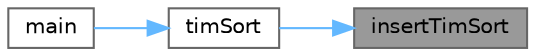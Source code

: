 digraph "insertTimSort"
{
 // LATEX_PDF_SIZE
  bgcolor="transparent";
  edge [fontname=Helvetica,fontsize=10,labelfontname=Helvetica,labelfontsize=10];
  node [fontname=Helvetica,fontsize=10,shape=box,height=0.2,width=0.4];
  rankdir="RL";
  Node1 [id="Node000001",label="insertTimSort",height=0.2,width=0.4,color="gray40", fillcolor="grey60", style="filled", fontcolor="black",tooltip="Insert Tim Sort This function will sort an array via insertion for the Tim Sort function."];
  Node1 -> Node2 [id="edge3_Node000001_Node000002",dir="back",color="steelblue1",style="solid",tooltip=" "];
  Node2 [id="Node000002",label="timSort",height=0.2,width=0.4,color="grey40", fillcolor="white", style="filled",URL="$main_8cpp.html#a1209231b7fe4da35efd9acb9f7bb516e",tooltip="Tim Sort This function will sort an integer array by use of a Tim Sort."];
  Node2 -> Node3 [id="edge4_Node000002_Node000003",dir="back",color="steelblue1",style="solid",tooltip=" "];
  Node3 [id="Node000003",label="main",height=0.2,width=0.4,color="grey40", fillcolor="white", style="filled",URL="$main_8cpp.html#ae66f6b31b5ad750f1fe042a706a4e3d4",tooltip=" "];
}
